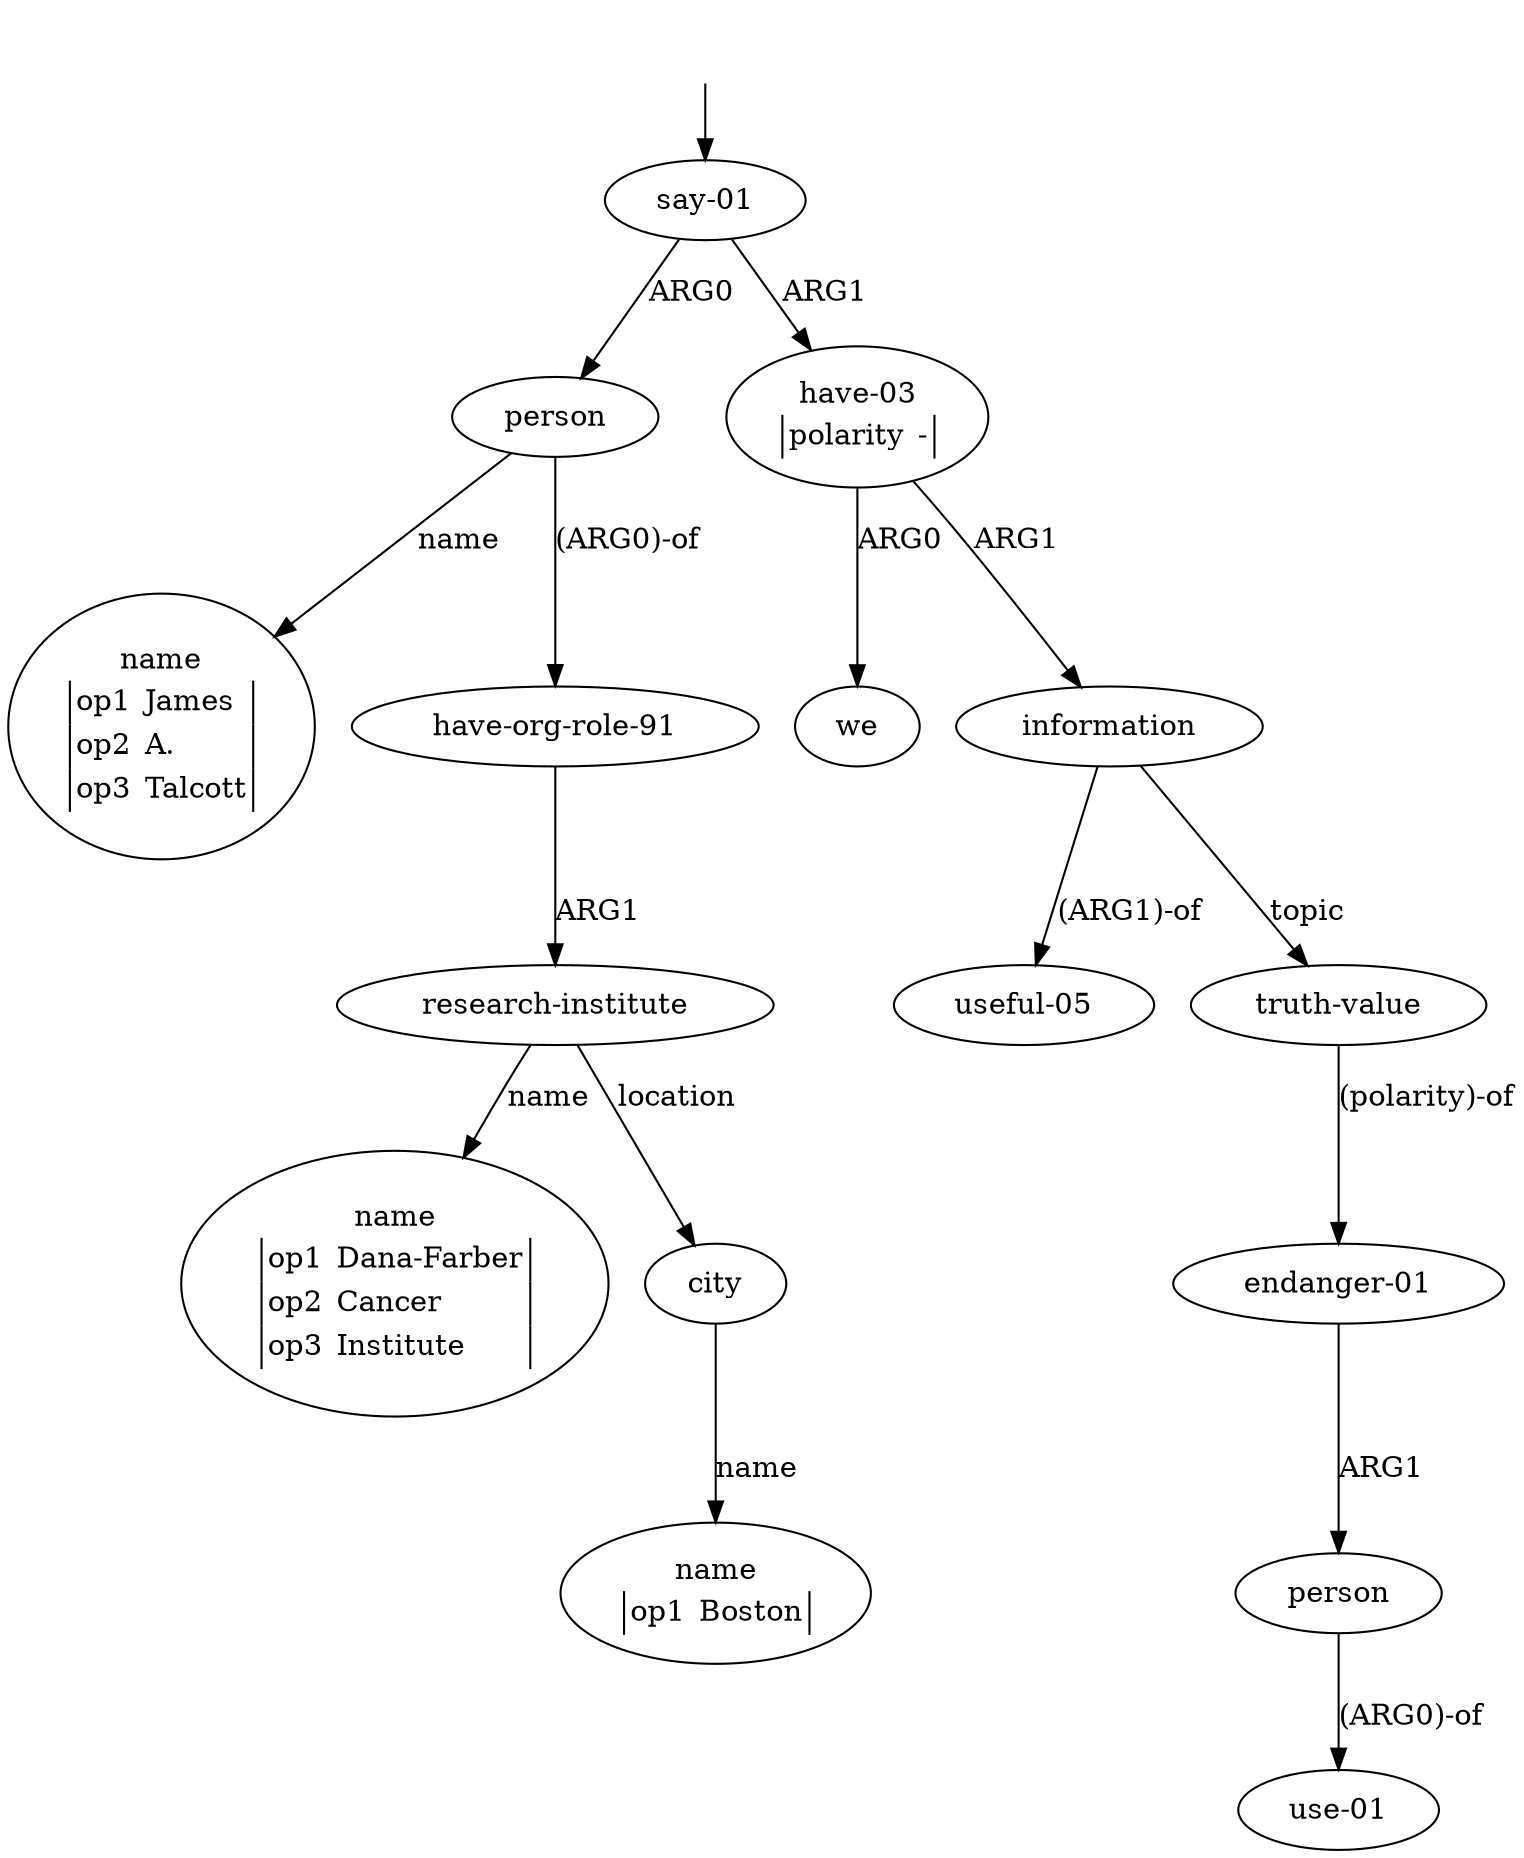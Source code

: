 digraph "20003009" {
  top [ style=invis ];
  top -> 0;
  0 [ label=<<table align="center" border="0" cellspacing="0"><tr><td colspan="2">say-01</td></tr></table>> ];
  1 [ label=<<table align="center" border="0" cellspacing="0"><tr><td colspan="2">person</td></tr></table>> ];
  2 [ label=<<table align="center" border="0" cellspacing="0"><tr><td colspan="2">name</td></tr><tr><td sides="l" border="1" align="left">op1</td><td sides="r" border="1" align="left">James</td></tr><tr><td sides="l" border="1" align="left">op2</td><td sides="r" border="1" align="left">A.</td></tr><tr><td sides="l" border="1" align="left">op3</td><td sides="r" border="1" align="left">Talcott</td></tr></table>> ];
  3 [ label=<<table align="center" border="0" cellspacing="0"><tr><td colspan="2">have-org-role-91</td></tr></table>> ];
  4 [ label=<<table align="center" border="0" cellspacing="0"><tr><td colspan="2">research-institute</td></tr></table>> ];
  5 [ label=<<table align="center" border="0" cellspacing="0"><tr><td colspan="2">name</td></tr><tr><td sides="l" border="1" align="left">op1</td><td sides="r" border="1" align="left">Dana-Farber</td></tr><tr><td sides="l" border="1" align="left">op2</td><td sides="r" border="1" align="left">Cancer</td></tr><tr><td sides="l" border="1" align="left">op3</td><td sides="r" border="1" align="left">Institute</td></tr></table>> ];
  6 [ label=<<table align="center" border="0" cellspacing="0"><tr><td colspan="2">city</td></tr></table>> ];
  7 [ label=<<table align="center" border="0" cellspacing="0"><tr><td colspan="2">name</td></tr><tr><td sides="l" border="1" align="left">op1</td><td sides="r" border="1" align="left">Boston</td></tr></table>> ];
  8 [ label=<<table align="center" border="0" cellspacing="0"><tr><td colspan="2">have-03</td></tr><tr><td sides="l" border="1" align="left">polarity</td><td sides="r" border="1" align="left">-</td></tr></table>> ];
  9 [ label=<<table align="center" border="0" cellspacing="0"><tr><td colspan="2">we</td></tr></table>> ];
  10 [ label=<<table align="center" border="0" cellspacing="0"><tr><td colspan="2">information</td></tr></table>> ];
  11 [ label=<<table align="center" border="0" cellspacing="0"><tr><td colspan="2">useful-05</td></tr></table>> ];
  12 [ label=<<table align="center" border="0" cellspacing="0"><tr><td colspan="2">truth-value</td></tr></table>> ];
  13 [ label=<<table align="center" border="0" cellspacing="0"><tr><td colspan="2">endanger-01</td></tr></table>> ];
  14 [ label=<<table align="center" border="0" cellspacing="0"><tr><td colspan="2">person</td></tr></table>> ];
  15 [ label=<<table align="center" border="0" cellspacing="0"><tr><td colspan="2">use-01</td></tr></table>> ];
  10 -> 12 [ label="topic" ];
  4 -> 5 [ label="name" ];
  13 -> 14 [ label="ARG1" ];
  0 -> 1 [ label="ARG0" ];
  0 -> 8 [ label="ARG1" ];
  4 -> 6 [ label="location" ];
  8 -> 10 [ label="ARG1" ];
  1 -> 2 [ label="name" ];
  12 -> 13 [ label="(polarity)-of" ];
  8 -> 9 [ label="ARG0" ];
  10 -> 11 [ label="(ARG1)-of" ];
  14 -> 15 [ label="(ARG0)-of" ];
  6 -> 7 [ label="name" ];
  3 -> 4 [ label="ARG1" ];
  1 -> 3 [ label="(ARG0)-of" ];
}

